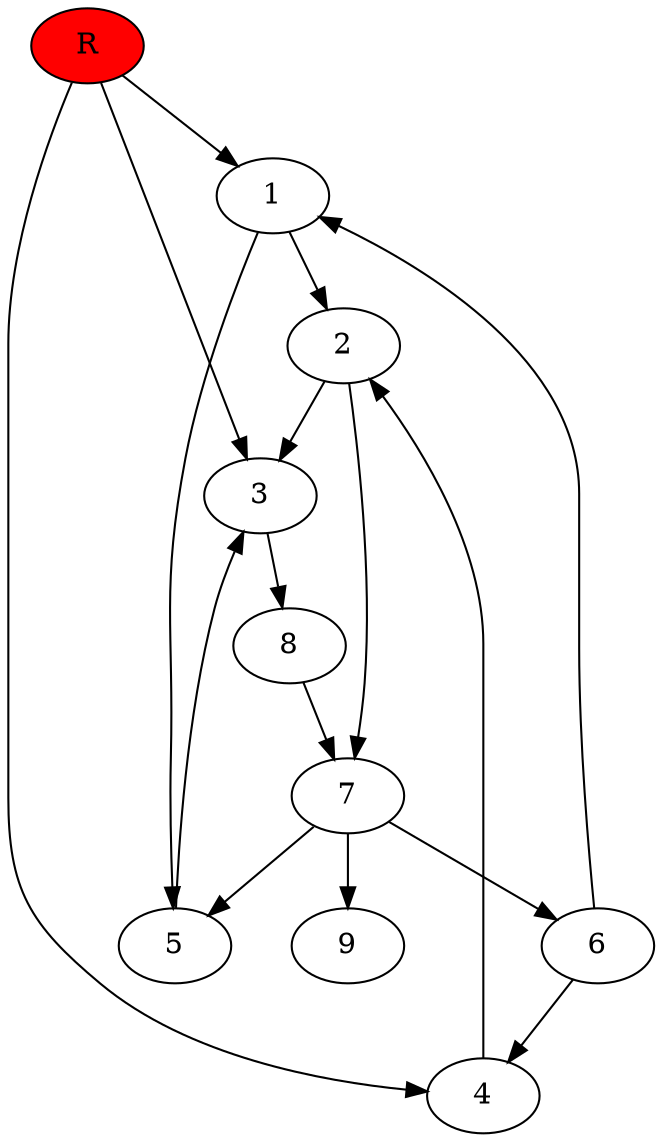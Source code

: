 digraph prb593 {
	1
	2
	3
	4
	5
	6
	7
	8
	R [fillcolor="#ff0000" style=filled]
	1 -> 2
	1 -> 5
	2 -> 3
	2 -> 7
	3 -> 8
	4 -> 2
	5 -> 3
	6 -> 1
	6 -> 4
	7 -> 5
	7 -> 6
	7 -> 9
	8 -> 7
	R -> 1
	R -> 3
	R -> 4
}
